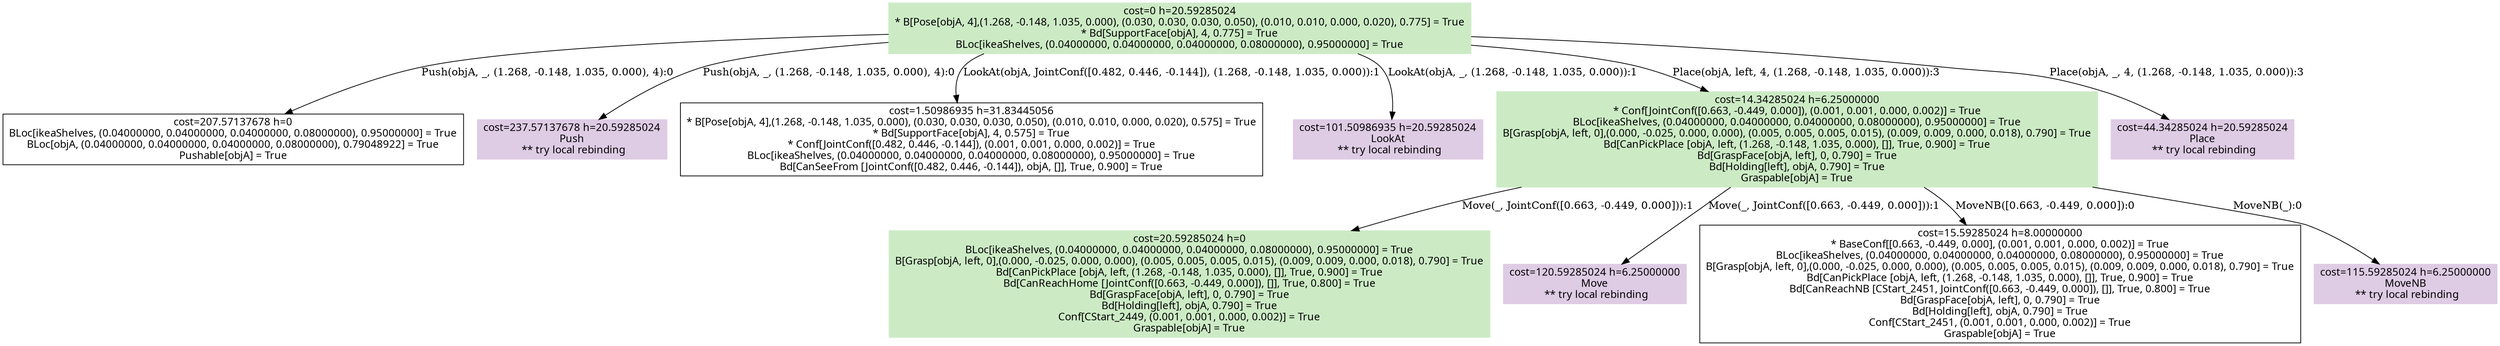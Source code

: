 digraph G {
    ordering=out;
    node [fontname=HelveticaBold];
    "615" [shape=box, style=filled, colorscheme=pastel16, color=2, label="cost=0 h=20.59285024\n* B[Pose[objA, 4],(1.268, -0.148, 1.035, 0.000), (0.030, 0.030, 0.030, 0.050), (0.010, 0.010, 0.000, 0.020), 0.775] = True\n* Bd[SupportFace[objA], 4, 0.775] = True\nBLoc[ikeaShelves, (0.04000000, 0.04000000, 0.04000000, 0.08000000), 0.95000000] = True\n"];
    "615" [shape=box, label="cost=0 h=20.59285024\n* B[Pose[objA, 4],(1.268, -0.148, 1.035, 0.000), (0.030, 0.030, 0.030, 0.050), (0.010, 0.010, 0.000, 0.020), 0.775] = True\n* Bd[SupportFace[objA], 4, 0.775] = True\nBLoc[ikeaShelves, (0.04000000, 0.04000000, 0.04000000, 0.08000000), 0.95000000] = True\n"];
    "1088" [shape=box, label="cost=207.57137678 h=0\nBLoc[ikeaShelves, (0.04000000, 0.04000000, 0.04000000, 0.08000000), 0.95000000] = True\nBLoc[objA, (0.04000000, 0.04000000, 0.04000000, 0.08000000), 0.79048922] = True\nPushable[objA] = True\n"];
    "615" -> "1088"[label="Push(objA, _, (1.268, -0.148, 1.035, 0.000), 4):0"];
    "615" [shape=box, label="cost=0 h=20.59285024\n* B[Pose[objA, 4],(1.268, -0.148, 1.035, 0.000), (0.030, 0.030, 0.030, 0.050), (0.010, 0.010, 0.000, 0.020), 0.775] = True\n* Bd[SupportFace[objA], 4, 0.775] = True\nBLoc[ikeaShelves, (0.04000000, 0.04000000, 0.04000000, 0.08000000), 0.95000000] = True\n"];
    "1090" [shape=box, style=filled, colorscheme=pastel16, color=4, label="cost=237.57137678 h=20.59285024\nPush\n ** try local rebinding"];
    "615" -> "1090"[label="Push(objA, _, (1.268, -0.148, 1.035, 0.000), 4):0"];
    "615" [shape=box, label="cost=0 h=20.59285024\n* B[Pose[objA, 4],(1.268, -0.148, 1.035, 0.000), (0.030, 0.030, 0.030, 0.050), (0.010, 0.010, 0.000, 0.020), 0.775] = True\n* Bd[SupportFace[objA], 4, 0.775] = True\nBLoc[ikeaShelves, (0.04000000, 0.04000000, 0.04000000, 0.08000000), 0.95000000] = True\n"];
    "1091" [shape=box, label="cost=1.50986935 h=31.83445056\n* B[Pose[objA, 4],(1.268, -0.148, 1.035, 0.000), (0.030, 0.030, 0.030, 0.050), (0.010, 0.010, 0.000, 0.020), 0.575] = True\n* Bd[SupportFace[objA], 4, 0.575] = True\n* Conf[JointConf([0.482, 0.446, -0.144]), (0.001, 0.001, 0.000, 0.002)] = True\nBLoc[ikeaShelves, (0.04000000, 0.04000000, 0.04000000, 0.08000000), 0.95000000] = True\nBd[CanSeeFrom [JointConf([0.482, 0.446, -0.144]), objA, []], True, 0.900] = True\n"];
    "615" -> "1091"[label="LookAt(objA, JointConf([0.482, 0.446, -0.144]), (1.268, -0.148, 1.035, 0.000)):1"];
    "615" [shape=box, label="cost=0 h=20.59285024\n* B[Pose[objA, 4],(1.268, -0.148, 1.035, 0.000), (0.030, 0.030, 0.030, 0.050), (0.010, 0.010, 0.000, 0.020), 0.775] = True\n* Bd[SupportFace[objA], 4, 0.775] = True\nBLoc[ikeaShelves, (0.04000000, 0.04000000, 0.04000000, 0.08000000), 0.95000000] = True\n"];
    "1092" [shape=box, style=filled, colorscheme=pastel16, color=4, label="cost=101.50986935 h=20.59285024\nLookAt\n ** try local rebinding"];
    "615" -> "1092"[label="LookAt(objA, _, (1.268, -0.148, 1.035, 0.000)):1"];
    "615" [shape=box, label="cost=0 h=20.59285024\n* B[Pose[objA, 4],(1.268, -0.148, 1.035, 0.000), (0.030, 0.030, 0.030, 0.050), (0.010, 0.010, 0.000, 0.020), 0.775] = True\n* Bd[SupportFace[objA], 4, 0.775] = True\nBLoc[ikeaShelves, (0.04000000, 0.04000000, 0.04000000, 0.08000000), 0.95000000] = True\n"];
    "1093" [shape=box, label="cost=14.34285024 h=6.25000000\n* Conf[JointConf([0.663, -0.449, 0.000]), (0.001, 0.001, 0.000, 0.002)] = True\nBLoc[ikeaShelves, (0.04000000, 0.04000000, 0.04000000, 0.08000000), 0.95000000] = True\nB[Grasp[objA, left, 0],(0.000, -0.025, 0.000, 0.000), (0.005, 0.005, 0.005, 0.015), (0.009, 0.009, 0.000, 0.018), 0.790] = True\nBd[CanPickPlace [objA, left, (1.268, -0.148, 1.035, 0.000), []], True, 0.900] = True\nBd[GraspFace[objA, left], 0, 0.790] = True\nBd[Holding[left], objA, 0.790] = True\nGraspable[objA] = True\n"];
    "615" -> "1093"[label="Place(objA, left, 4, (1.268, -0.148, 1.035, 0.000)):3"];
    "615" [shape=box, label="cost=0 h=20.59285024\n* B[Pose[objA, 4],(1.268, -0.148, 1.035, 0.000), (0.030, 0.030, 0.030, 0.050), (0.010, 0.010, 0.000, 0.020), 0.775] = True\n* Bd[SupportFace[objA], 4, 0.775] = True\nBLoc[ikeaShelves, (0.04000000, 0.04000000, 0.04000000, 0.08000000), 0.95000000] = True\n"];
    "1094" [shape=box, style=filled, colorscheme=pastel16, color=4, label="cost=44.34285024 h=20.59285024\nPlace\n ** try local rebinding"];
    "615" -> "1094"[label="Place(objA, _, 4, (1.268, -0.148, 1.035, 0.000)):3"];
    "1093" [shape=box, style=filled, colorscheme=pastel16, color=2, label="cost=14.34285024 h=6.25000000\n* Conf[JointConf([0.663, -0.449, 0.000]), (0.001, 0.001, 0.000, 0.002)] = True\nBLoc[ikeaShelves, (0.04000000, 0.04000000, 0.04000000, 0.08000000), 0.95000000] = True\nB[Grasp[objA, left, 0],(0.000, -0.025, 0.000, 0.000), (0.005, 0.005, 0.005, 0.015), (0.009, 0.009, 0.000, 0.018), 0.790] = True\nBd[CanPickPlace [objA, left, (1.268, -0.148, 1.035, 0.000), []], True, 0.900] = True\nBd[GraspFace[objA, left], 0, 0.790] = True\nBd[Holding[left], objA, 0.790] = True\nGraspable[objA] = True\n"];
    "1093" [shape=box, label="cost=14.34285024 h=6.25000000\n* Conf[JointConf([0.663, -0.449, 0.000]), (0.001, 0.001, 0.000, 0.002)] = True\nBLoc[ikeaShelves, (0.04000000, 0.04000000, 0.04000000, 0.08000000), 0.95000000] = True\nB[Grasp[objA, left, 0],(0.000, -0.025, 0.000, 0.000), (0.005, 0.005, 0.005, 0.015), (0.009, 0.009, 0.000, 0.018), 0.790] = True\nBd[CanPickPlace [objA, left, (1.268, -0.148, 1.035, 0.000), []], True, 0.900] = True\nBd[GraspFace[objA, left], 0, 0.790] = True\nBd[Holding[left], objA, 0.790] = True\nGraspable[objA] = True\n"];
    "1104" [shape=box, label="cost=20.59285024 h=0\nBLoc[ikeaShelves, (0.04000000, 0.04000000, 0.04000000, 0.08000000), 0.95000000] = True\nB[Grasp[objA, left, 0],(0.000, -0.025, 0.000, 0.000), (0.005, 0.005, 0.005, 0.015), (0.009, 0.009, 0.000, 0.018), 0.790] = True\nBd[CanPickPlace [objA, left, (1.268, -0.148, 1.035, 0.000), []], True, 0.900] = True\nBd[CanReachHome [JointConf([0.663, -0.449, 0.000]), []], True, 0.800] = True\nBd[GraspFace[objA, left], 0, 0.790] = True\nBd[Holding[left], objA, 0.790] = True\nConf[CStart_2449, (0.001, 0.001, 0.000, 0.002)] = True\nGraspable[objA] = True\n"];
    "1093" -> "1104"[label="Move(_, JointConf([0.663, -0.449, 0.000])):1"];
    "1093" [shape=box, label="cost=14.34285024 h=6.25000000\n* Conf[JointConf([0.663, -0.449, 0.000]), (0.001, 0.001, 0.000, 0.002)] = True\nBLoc[ikeaShelves, (0.04000000, 0.04000000, 0.04000000, 0.08000000), 0.95000000] = True\nB[Grasp[objA, left, 0],(0.000, -0.025, 0.000, 0.000), (0.005, 0.005, 0.005, 0.015), (0.009, 0.009, 0.000, 0.018), 0.790] = True\nBd[CanPickPlace [objA, left, (1.268, -0.148, 1.035, 0.000), []], True, 0.900] = True\nBd[GraspFace[objA, left], 0, 0.790] = True\nBd[Holding[left], objA, 0.790] = True\nGraspable[objA] = True\n"];
    "1105" [shape=box, style=filled, colorscheme=pastel16, color=4, label="cost=120.59285024 h=6.25000000\nMove\n ** try local rebinding"];
    "1093" -> "1105"[label="Move(_, JointConf([0.663, -0.449, 0.000])):1"];
    "1093" [shape=box, label="cost=14.34285024 h=6.25000000\n* Conf[JointConf([0.663, -0.449, 0.000]), (0.001, 0.001, 0.000, 0.002)] = True\nBLoc[ikeaShelves, (0.04000000, 0.04000000, 0.04000000, 0.08000000), 0.95000000] = True\nB[Grasp[objA, left, 0],(0.000, -0.025, 0.000, 0.000), (0.005, 0.005, 0.005, 0.015), (0.009, 0.009, 0.000, 0.018), 0.790] = True\nBd[CanPickPlace [objA, left, (1.268, -0.148, 1.035, 0.000), []], True, 0.900] = True\nBd[GraspFace[objA, left], 0, 0.790] = True\nBd[Holding[left], objA, 0.790] = True\nGraspable[objA] = True\n"];
    "1107" [shape=box, label="cost=15.59285024 h=8.00000000\n* BaseConf[[0.663, -0.449, 0.000], (0.001, 0.001, 0.000, 0.002)] = True\nBLoc[ikeaShelves, (0.04000000, 0.04000000, 0.04000000, 0.08000000), 0.95000000] = True\nB[Grasp[objA, left, 0],(0.000, -0.025, 0.000, 0.000), (0.005, 0.005, 0.005, 0.015), (0.009, 0.009, 0.000, 0.018), 0.790] = True\nBd[CanPickPlace [objA, left, (1.268, -0.148, 1.035, 0.000), []], True, 0.900] = True\nBd[CanReachNB [CStart_2451, JointConf([0.663, -0.449, 0.000]), []], True, 0.800] = True\nBd[GraspFace[objA, left], 0, 0.790] = True\nBd[Holding[left], objA, 0.790] = True\nConf[CStart_2451, (0.001, 0.001, 0.000, 0.002)] = True\nGraspable[objA] = True\n"];
    "1093" -> "1107"[label="MoveNB([0.663, -0.449, 0.000]):0"];
    "1093" [shape=box, label="cost=14.34285024 h=6.25000000\n* Conf[JointConf([0.663, -0.449, 0.000]), (0.001, 0.001, 0.000, 0.002)] = True\nBLoc[ikeaShelves, (0.04000000, 0.04000000, 0.04000000, 0.08000000), 0.95000000] = True\nB[Grasp[objA, left, 0],(0.000, -0.025, 0.000, 0.000), (0.005, 0.005, 0.005, 0.015), (0.009, 0.009, 0.000, 0.018), 0.790] = True\nBd[CanPickPlace [objA, left, (1.268, -0.148, 1.035, 0.000), []], True, 0.900] = True\nBd[GraspFace[objA, left], 0, 0.790] = True\nBd[Holding[left], objA, 0.790] = True\nGraspable[objA] = True\n"];
    "1108" [shape=box, style=filled, colorscheme=pastel16, color=4, label="cost=115.59285024 h=6.25000000\nMoveNB\n ** try local rebinding"];
    "1093" -> "1108"[label="MoveNB(_):0"];
    "1104" [shape=box, style=filled, colorscheme=pastel16, color=2, label="cost=20.59285024 h=0\nBLoc[ikeaShelves, (0.04000000, 0.04000000, 0.04000000, 0.08000000), 0.95000000] = True\nB[Grasp[objA, left, 0],(0.000, -0.025, 0.000, 0.000), (0.005, 0.005, 0.005, 0.015), (0.009, 0.009, 0.000, 0.018), 0.790] = True\nBd[CanPickPlace [objA, left, (1.268, -0.148, 1.035, 0.000), []], True, 0.900] = True\nBd[CanReachHome [JointConf([0.663, -0.449, 0.000]), []], True, 0.800] = True\nBd[GraspFace[objA, left], 0, 0.790] = True\nBd[Holding[left], objA, 0.790] = True\nConf[CStart_2449, (0.001, 0.001, 0.000, 0.002)] = True\nGraspable[objA] = True\n"];
    "615" [shape=box, style=filled, colorscheme=pastel16,color=3];
    "1093" [shape=box, style=filled, colorscheme=pastel16,color=3];
    "1104" [shape=box, style=filled, colorscheme=pastel16,color=3];
}
